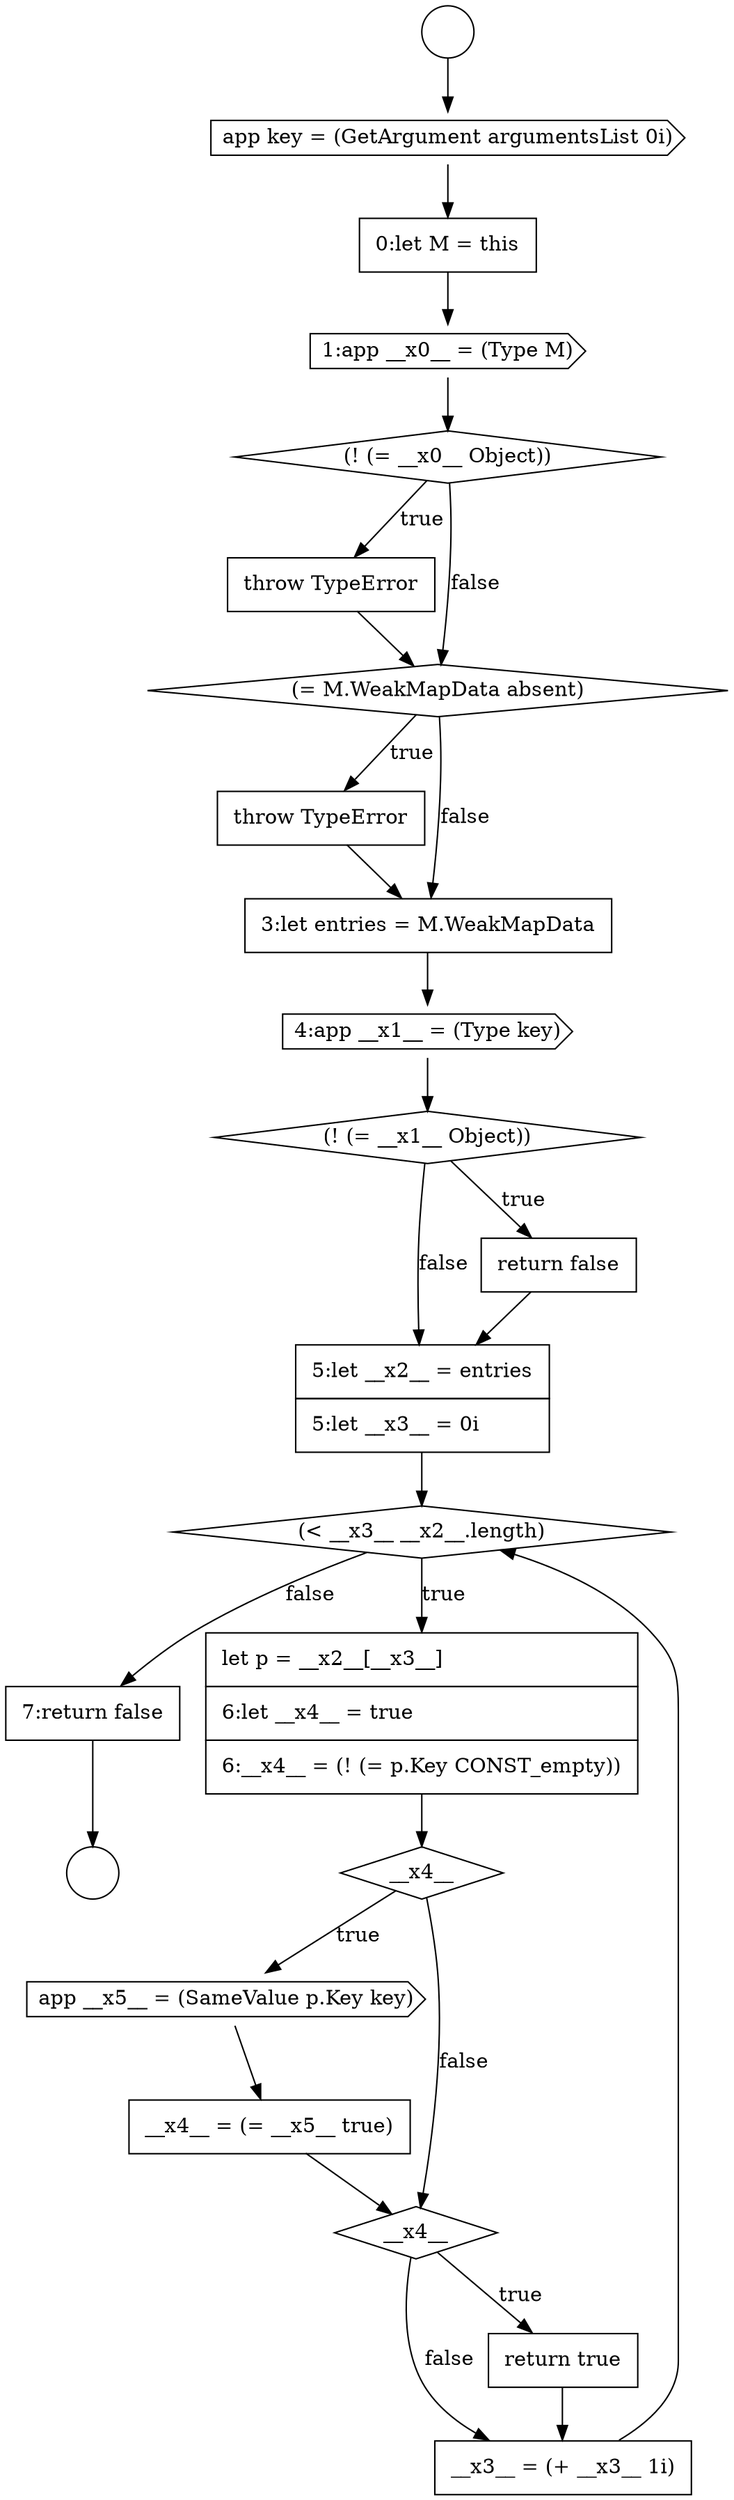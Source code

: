 digraph {
  node15504 [shape=none, margin=0, label=<<font color="black">
    <table border="0" cellborder="1" cellspacing="0" cellpadding="10">
      <tr><td align="left">0:let M = this</td></tr>
    </table>
  </font>> color="black" fillcolor="white" style=filled]
  node15514 [shape=none, margin=0, label=<<font color="black">
    <table border="0" cellborder="1" cellspacing="0" cellpadding="10">
      <tr><td align="left">5:let __x2__ = entries</td></tr>
      <tr><td align="left">5:let __x3__ = 0i</td></tr>
    </table>
  </font>> color="black" fillcolor="white" style=filled]
  node15509 [shape=none, margin=0, label=<<font color="black">
    <table border="0" cellborder="1" cellspacing="0" cellpadding="10">
      <tr><td align="left">throw TypeError</td></tr>
    </table>
  </font>> color="black" fillcolor="white" style=filled]
  node15505 [shape=cds, label=<<font color="black">1:app __x0__ = (Type M)</font>> color="black" fillcolor="white" style=filled]
  node15513 [shape=none, margin=0, label=<<font color="black">
    <table border="0" cellborder="1" cellspacing="0" cellpadding="10">
      <tr><td align="left">return false</td></tr>
    </table>
  </font>> color="black" fillcolor="white" style=filled]
  node15502 [shape=circle label=" " color="black" fillcolor="white" style=filled]
  node15517 [shape=diamond, label=<<font color="black">__x4__</font>> color="black" fillcolor="white" style=filled]
  node15507 [shape=none, margin=0, label=<<font color="black">
    <table border="0" cellborder="1" cellspacing="0" cellpadding="10">
      <tr><td align="left">throw TypeError</td></tr>
    </table>
  </font>> color="black" fillcolor="white" style=filled]
  node15511 [shape=cds, label=<<font color="black">4:app __x1__ = (Type key)</font>> color="black" fillcolor="white" style=filled]
  node15519 [shape=none, margin=0, label=<<font color="black">
    <table border="0" cellborder="1" cellspacing="0" cellpadding="10">
      <tr><td align="left">__x4__ = (= __x5__ true)</td></tr>
    </table>
  </font>> color="black" fillcolor="white" style=filled]
  node15501 [shape=circle label=" " color="black" fillcolor="white" style=filled]
  node15508 [shape=diamond, label=<<font color="black">(= M.WeakMapData absent)</font>> color="black" fillcolor="white" style=filled]
  node15512 [shape=diamond, label=<<font color="black">(! (= __x1__ Object))</font>> color="black" fillcolor="white" style=filled]
  node15515 [shape=diamond, label=<<font color="black">(&lt; __x3__ __x2__.length)</font>> color="black" fillcolor="white" style=filled]
  node15522 [shape=none, margin=0, label=<<font color="black">
    <table border="0" cellborder="1" cellspacing="0" cellpadding="10">
      <tr><td align="left">__x3__ = (+ __x3__ 1i)</td></tr>
    </table>
  </font>> color="black" fillcolor="white" style=filled]
  node15503 [shape=cds, label=<<font color="black">app key = (GetArgument argumentsList 0i)</font>> color="black" fillcolor="white" style=filled]
  node15518 [shape=cds, label=<<font color="black">app __x5__ = (SameValue p.Key key)</font>> color="black" fillcolor="white" style=filled]
  node15523 [shape=none, margin=0, label=<<font color="black">
    <table border="0" cellborder="1" cellspacing="0" cellpadding="10">
      <tr><td align="left">7:return false</td></tr>
    </table>
  </font>> color="black" fillcolor="white" style=filled]
  node15510 [shape=none, margin=0, label=<<font color="black">
    <table border="0" cellborder="1" cellspacing="0" cellpadding="10">
      <tr><td align="left">3:let entries = M.WeakMapData</td></tr>
    </table>
  </font>> color="black" fillcolor="white" style=filled]
  node15506 [shape=diamond, label=<<font color="black">(! (= __x0__ Object))</font>> color="black" fillcolor="white" style=filled]
  node15520 [shape=diamond, label=<<font color="black">__x4__</font>> color="black" fillcolor="white" style=filled]
  node15521 [shape=none, margin=0, label=<<font color="black">
    <table border="0" cellborder="1" cellspacing="0" cellpadding="10">
      <tr><td align="left">return true</td></tr>
    </table>
  </font>> color="black" fillcolor="white" style=filled]
  node15516 [shape=none, margin=0, label=<<font color="black">
    <table border="0" cellborder="1" cellspacing="0" cellpadding="10">
      <tr><td align="left">let p = __x2__[__x3__]</td></tr>
      <tr><td align="left">6:let __x4__ = true</td></tr>
      <tr><td align="left">6:__x4__ = (! (= p.Key CONST_empty))</td></tr>
    </table>
  </font>> color="black" fillcolor="white" style=filled]
  node15514 -> node15515 [ color="black"]
  node15515 -> node15516 [label=<<font color="black">true</font>> color="black"]
  node15515 -> node15523 [label=<<font color="black">false</font>> color="black"]
  node15519 -> node15520 [ color="black"]
  node15511 -> node15512 [ color="black"]
  node15516 -> node15517 [ color="black"]
  node15501 -> node15503 [ color="black"]
  node15510 -> node15511 [ color="black"]
  node15506 -> node15507 [label=<<font color="black">true</font>> color="black"]
  node15506 -> node15508 [label=<<font color="black">false</font>> color="black"]
  node15520 -> node15521 [label=<<font color="black">true</font>> color="black"]
  node15520 -> node15522 [label=<<font color="black">false</font>> color="black"]
  node15504 -> node15505 [ color="black"]
  node15508 -> node15509 [label=<<font color="black">true</font>> color="black"]
  node15508 -> node15510 [label=<<font color="black">false</font>> color="black"]
  node15505 -> node15506 [ color="black"]
  node15512 -> node15513 [label=<<font color="black">true</font>> color="black"]
  node15512 -> node15514 [label=<<font color="black">false</font>> color="black"]
  node15517 -> node15518 [label=<<font color="black">true</font>> color="black"]
  node15517 -> node15520 [label=<<font color="black">false</font>> color="black"]
  node15521 -> node15522 [ color="black"]
  node15522 -> node15515 [ color="black"]
  node15518 -> node15519 [ color="black"]
  node15509 -> node15510 [ color="black"]
  node15507 -> node15508 [ color="black"]
  node15503 -> node15504 [ color="black"]
  node15523 -> node15502 [ color="black"]
  node15513 -> node15514 [ color="black"]
}
